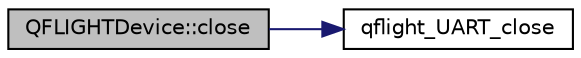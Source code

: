 digraph "QFLIGHTDevice::close"
{
 // INTERACTIVE_SVG=YES
  edge [fontname="Helvetica",fontsize="10",labelfontname="Helvetica",labelfontsize="10"];
  node [fontname="Helvetica",fontsize="10",shape=record];
  rankdir="LR";
  Node1 [label="QFLIGHTDevice::close",height=0.2,width=0.4,color="black", fillcolor="grey75", style="filled", fontcolor="black"];
  Node1 -> Node2 [color="midnightblue",fontsize="10",style="solid",fontname="Helvetica"];
  Node2 [label="qflight_UART_close",height=0.2,width=0.4,color="black", fillcolor="white", style="filled",URL="$dsp__functions_8cpp.html#af32613af85cdaf3e0e1704066f28cd40"];
}
